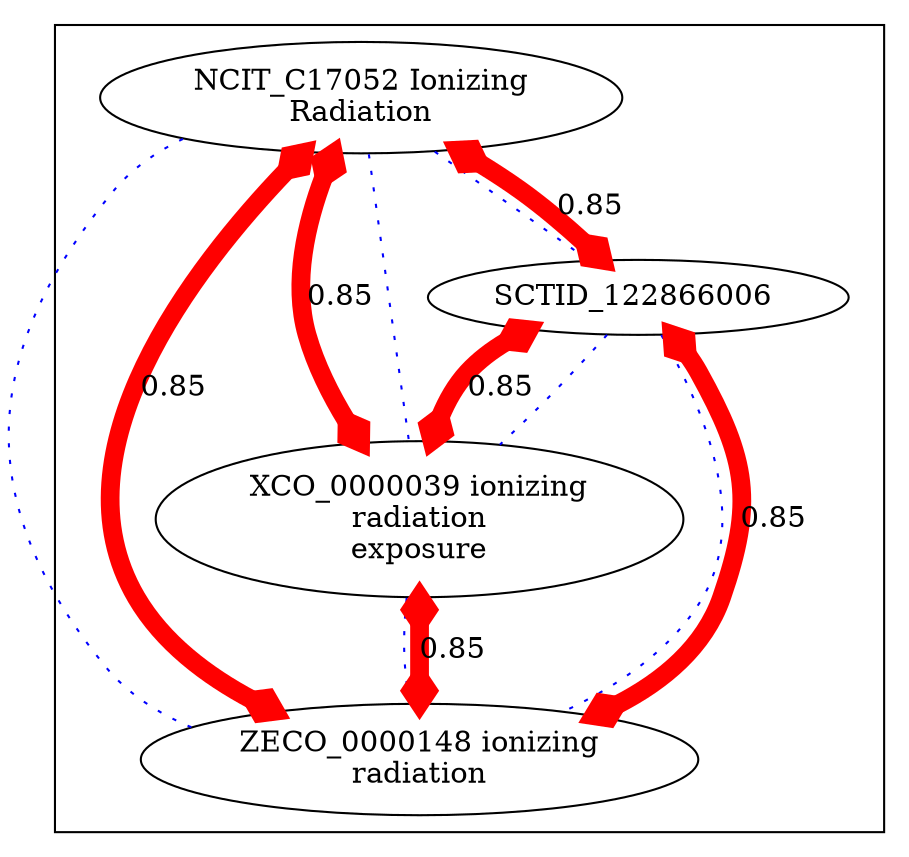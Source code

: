 digraph cliquegraph {
subgraph cluster_XCO_0000039 {XCO_0000039 [ label="XCO_0000039 ionizing
radiation
exposure" ];
ZECO_0000148 [ label="ZECO_0000148 ionizing
radiation" ];
NCIT_C17052 [ label="NCIT_C17052 Ionizing
Radiation" ];
SCTID_122866006 [ label="SCTID_122866006 " ];}
NCIT_C17052 -> XCO_0000039 [ arrowhead = none, penwidth=1, color=blue, label="", style=dotted]

NCIT_C17052 -> ZECO_0000148 [ arrowhead = none, penwidth=1, color=blue, label="", style=dotted]

SCTID_122866006 -> XCO_0000039 [ arrowhead = none, penwidth=1, color=blue, label="", style=dotted]

SCTID_122866006 -> ZECO_0000148 [ arrowhead = none, penwidth=1, color=blue, label="", style=dotted]

NCIT_C17052 -> SCTID_122866006 [ arrowhead = none, penwidth=1, color=blue, label="", style=dotted]

XCO_0000039 -> ZECO_0000148 [ arrowhead = none, penwidth=1, color=blue, label="", style=dotted]
SCTID_122866006 -> ZECO_0000148 [ arrowhead = ediamond, penwidth=9, color=red, label="0.85", style=solid, arrowtail=ediamond, dir=both]

NCIT_C17052 -> SCTID_122866006 [ arrowhead = ediamond, penwidth=9, color=red, label="0.85", style=solid, arrowtail=ediamond, dir=both]

SCTID_122866006 -> XCO_0000039 [ arrowhead = ediamond, penwidth=9, color=red, label="0.85", style=solid, arrowtail=ediamond, dir=both]

XCO_0000039 -> ZECO_0000148 [ arrowhead = ediamond, penwidth=9, color=red, label="0.85", style=solid, arrowtail=ediamond, dir=both]

NCIT_C17052 -> ZECO_0000148 [ arrowhead = ediamond, penwidth=9, color=red, label="0.85", style=solid, arrowtail=ediamond, dir=both]

NCIT_C17052 -> XCO_0000039 [ arrowhead = ediamond, penwidth=9, color=red, label="0.85", style=solid, arrowtail=ediamond, dir=both]
}